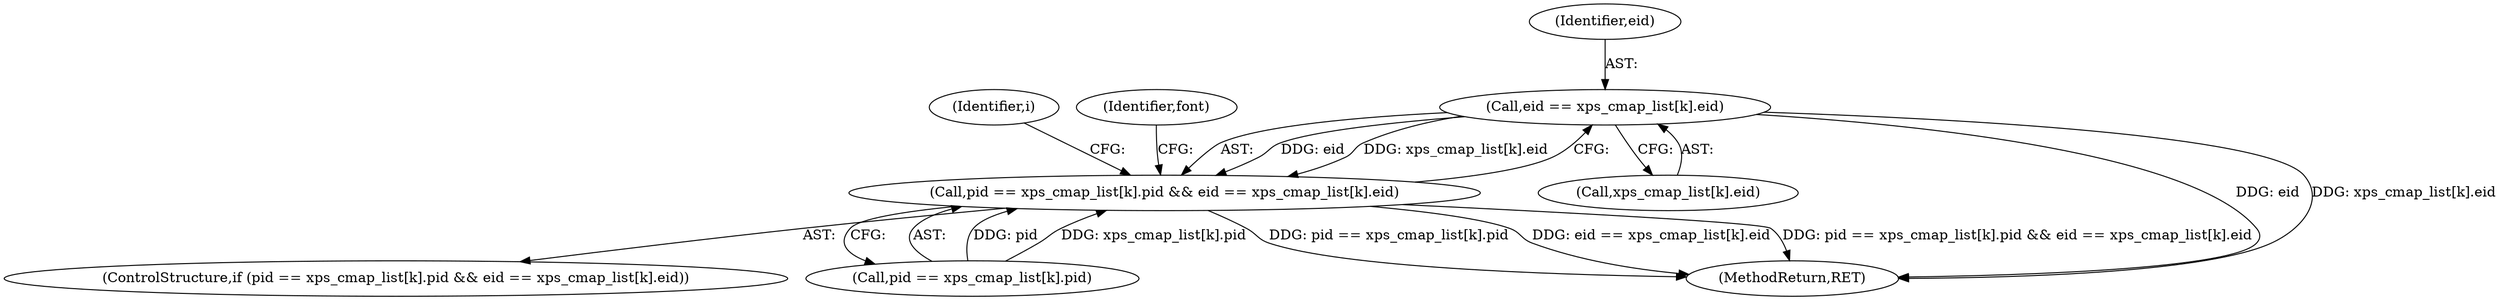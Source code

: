 digraph "0_ghostscript_3ee55637480d5e319a5de0481b01c3346855cbc9_0@array" {
"1000171" [label="(Call,eid == xps_cmap_list[k].eid)"];
"1000163" [label="(Call,pid == xps_cmap_list[k].pid && eid == xps_cmap_list[k].eid)"];
"1000163" [label="(Call,pid == xps_cmap_list[k].pid && eid == xps_cmap_list[k].eid)"];
"1000153" [label="(Identifier,i)"];
"1000173" [label="(Call,xps_cmap_list[k].eid)"];
"1000164" [label="(Call,pid == xps_cmap_list[k].pid)"];
"1000172" [label="(Identifier,eid)"];
"1000181" [label="(Identifier,font)"];
"1000162" [label="(ControlStructure,if (pid == xps_cmap_list[k].pid && eid == xps_cmap_list[k].eid))"];
"1000171" [label="(Call,eid == xps_cmap_list[k].eid)"];
"1000186" [label="(MethodReturn,RET)"];
"1000171" -> "1000163"  [label="AST: "];
"1000171" -> "1000173"  [label="CFG: "];
"1000172" -> "1000171"  [label="AST: "];
"1000173" -> "1000171"  [label="AST: "];
"1000163" -> "1000171"  [label="CFG: "];
"1000171" -> "1000186"  [label="DDG: eid"];
"1000171" -> "1000186"  [label="DDG: xps_cmap_list[k].eid"];
"1000171" -> "1000163"  [label="DDG: eid"];
"1000171" -> "1000163"  [label="DDG: xps_cmap_list[k].eid"];
"1000163" -> "1000162"  [label="AST: "];
"1000163" -> "1000164"  [label="CFG: "];
"1000164" -> "1000163"  [label="AST: "];
"1000181" -> "1000163"  [label="CFG: "];
"1000153" -> "1000163"  [label="CFG: "];
"1000163" -> "1000186"  [label="DDG: pid == xps_cmap_list[k].pid"];
"1000163" -> "1000186"  [label="DDG: eid == xps_cmap_list[k].eid"];
"1000163" -> "1000186"  [label="DDG: pid == xps_cmap_list[k].pid && eid == xps_cmap_list[k].eid"];
"1000164" -> "1000163"  [label="DDG: pid"];
"1000164" -> "1000163"  [label="DDG: xps_cmap_list[k].pid"];
}
